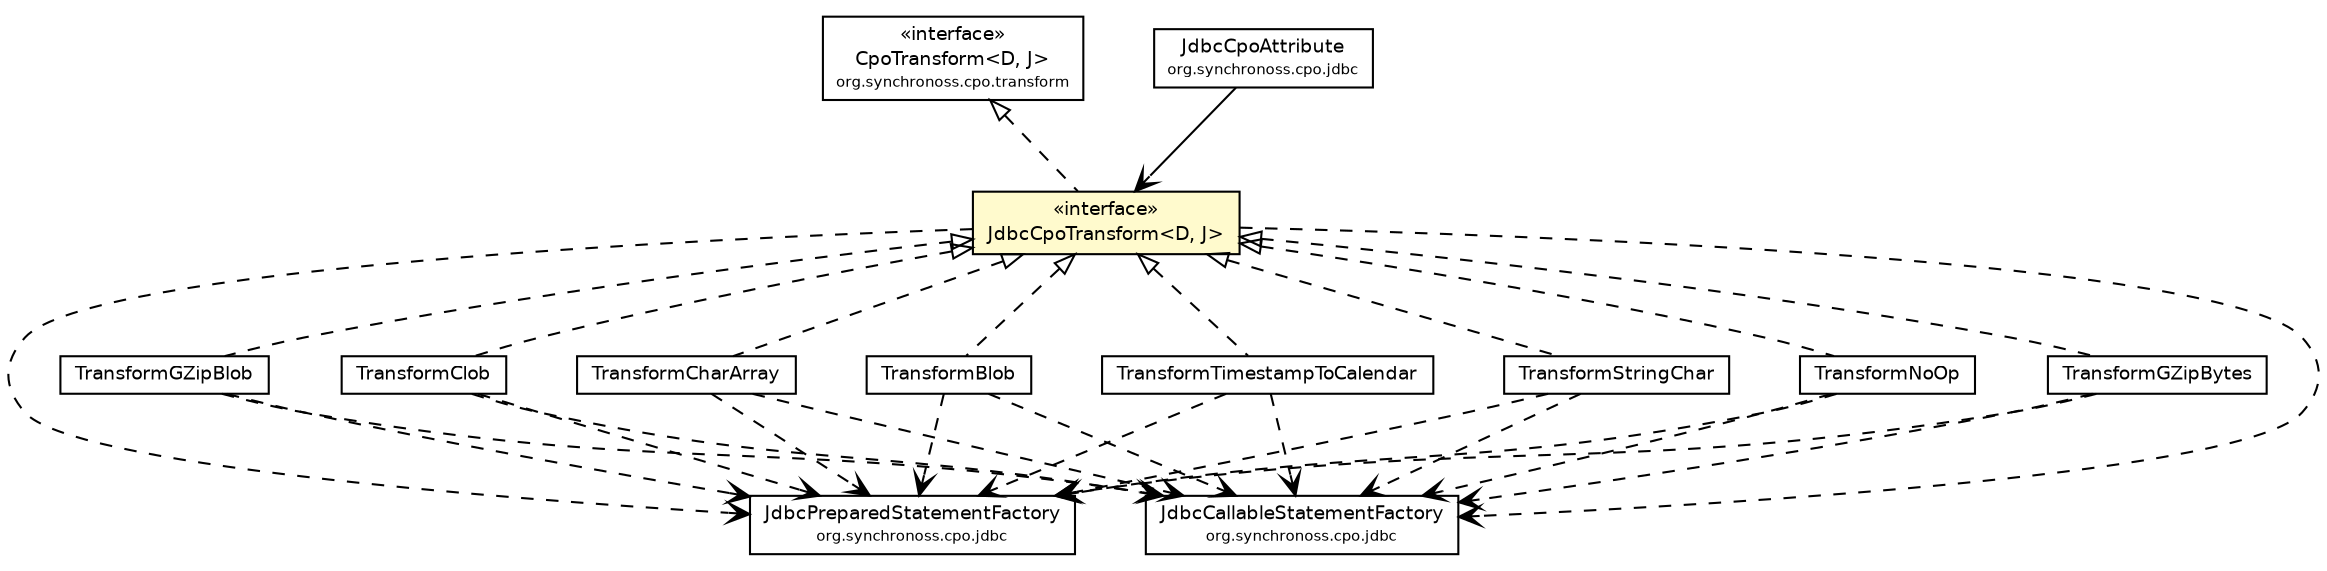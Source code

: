 #!/usr/local/bin/dot
#
# Class diagram 
# Generated by UmlGraph version 4.6 (http://www.spinellis.gr/sw/umlgraph)
#

digraph G {
	edge [fontname="Helvetica",fontsize=10,labelfontname="Helvetica",labelfontsize=10];
	node [fontname="Helvetica",fontsize=10,shape=plaintext];
	// org.synchronoss.cpo.transform.CpoTransform<D, J>
	c40485 [label=<<table border="0" cellborder="1" cellspacing="0" cellpadding="2" port="p" href="../CpoTransform.html">
		<tr><td><table border="0" cellspacing="0" cellpadding="1">
			<tr><td> &laquo;interface&raquo; </td></tr>
			<tr><td> CpoTransform&lt;D, J&gt; </td></tr>
			<tr><td><font point-size="7.0"> org.synchronoss.cpo.transform </font></td></tr>
		</table></td></tr>
		</table>>, fontname="Helvetica", fontcolor="black", fontsize=9.0];
	// org.synchronoss.cpo.jdbc.JdbcPreparedStatementFactory
	c40539 [label=<<table border="0" cellborder="1" cellspacing="0" cellpadding="2" port="p" href="../../jdbc/JdbcPreparedStatementFactory.html">
		<tr><td><table border="0" cellspacing="0" cellpadding="1">
			<tr><td> JdbcPreparedStatementFactory </td></tr>
			<tr><td><font point-size="7.0"> org.synchronoss.cpo.jdbc </font></td></tr>
		</table></td></tr>
		</table>>, fontname="Helvetica", fontcolor="black", fontsize=9.0];
	// org.synchronoss.cpo.jdbc.JdbcCpoAttribute
	c40543 [label=<<table border="0" cellborder="1" cellspacing="0" cellpadding="2" port="p" href="../../jdbc/JdbcCpoAttribute.html">
		<tr><td><table border="0" cellspacing="0" cellpadding="1">
			<tr><td> JdbcCpoAttribute </td></tr>
			<tr><td><font point-size="7.0"> org.synchronoss.cpo.jdbc </font></td></tr>
		</table></td></tr>
		</table>>, fontname="Helvetica", fontcolor="black", fontsize=9.0];
	// org.synchronoss.cpo.jdbc.JdbcCallableStatementFactory
	c40546 [label=<<table border="0" cellborder="1" cellspacing="0" cellpadding="2" port="p" href="../../jdbc/JdbcCallableStatementFactory.html">
		<tr><td><table border="0" cellspacing="0" cellpadding="1">
			<tr><td> JdbcCallableStatementFactory </td></tr>
			<tr><td><font point-size="7.0"> org.synchronoss.cpo.jdbc </font></td></tr>
		</table></td></tr>
		</table>>, fontname="Helvetica", fontcolor="black", fontsize=9.0];
	// org.synchronoss.cpo.transform.jdbc.TransformTimestampToCalendar
	c40558 [label=<<table border="0" cellborder="1" cellspacing="0" cellpadding="2" port="p" href="./TransformTimestampToCalendar.html">
		<tr><td><table border="0" cellspacing="0" cellpadding="1">
			<tr><td> TransformTimestampToCalendar </td></tr>
		</table></td></tr>
		</table>>, fontname="Helvetica", fontcolor="black", fontsize=9.0];
	// org.synchronoss.cpo.transform.jdbc.TransformStringChar
	c40559 [label=<<table border="0" cellborder="1" cellspacing="0" cellpadding="2" port="p" href="./TransformStringChar.html">
		<tr><td><table border="0" cellspacing="0" cellpadding="1">
			<tr><td> TransformStringChar </td></tr>
		</table></td></tr>
		</table>>, fontname="Helvetica", fontcolor="black", fontsize=9.0];
	// org.synchronoss.cpo.transform.jdbc.TransformNoOp
	c40560 [label=<<table border="0" cellborder="1" cellspacing="0" cellpadding="2" port="p" href="./TransformNoOp.html">
		<tr><td><table border="0" cellspacing="0" cellpadding="1">
			<tr><td> TransformNoOp </td></tr>
		</table></td></tr>
		</table>>, fontname="Helvetica", fontcolor="black", fontsize=9.0];
	// org.synchronoss.cpo.transform.jdbc.TransformGZipBytes
	c40561 [label=<<table border="0" cellborder="1" cellspacing="0" cellpadding="2" port="p" href="./TransformGZipBytes.html">
		<tr><td><table border="0" cellspacing="0" cellpadding="1">
			<tr><td> TransformGZipBytes </td></tr>
		</table></td></tr>
		</table>>, fontname="Helvetica", fontcolor="black", fontsize=9.0];
	// org.synchronoss.cpo.transform.jdbc.TransformGZipBlob
	c40562 [label=<<table border="0" cellborder="1" cellspacing="0" cellpadding="2" port="p" href="./TransformGZipBlob.html">
		<tr><td><table border="0" cellspacing="0" cellpadding="1">
			<tr><td> TransformGZipBlob </td></tr>
		</table></td></tr>
		</table>>, fontname="Helvetica", fontcolor="black", fontsize=9.0];
	// org.synchronoss.cpo.transform.jdbc.TransformClob
	c40563 [label=<<table border="0" cellborder="1" cellspacing="0" cellpadding="2" port="p" href="./TransformClob.html">
		<tr><td><table border="0" cellspacing="0" cellpadding="1">
			<tr><td> TransformClob </td></tr>
		</table></td></tr>
		</table>>, fontname="Helvetica", fontcolor="black", fontsize=9.0];
	// org.synchronoss.cpo.transform.jdbc.TransformCharArray
	c40564 [label=<<table border="0" cellborder="1" cellspacing="0" cellpadding="2" port="p" href="./TransformCharArray.html">
		<tr><td><table border="0" cellspacing="0" cellpadding="1">
			<tr><td> TransformCharArray </td></tr>
		</table></td></tr>
		</table>>, fontname="Helvetica", fontcolor="black", fontsize=9.0];
	// org.synchronoss.cpo.transform.jdbc.TransformBlob
	c40565 [label=<<table border="0" cellborder="1" cellspacing="0" cellpadding="2" port="p" href="./TransformBlob.html">
		<tr><td><table border="0" cellspacing="0" cellpadding="1">
			<tr><td> TransformBlob </td></tr>
		</table></td></tr>
		</table>>, fontname="Helvetica", fontcolor="black", fontsize=9.0];
	// org.synchronoss.cpo.transform.jdbc.JdbcCpoTransform<D, J>
	c40568 [label=<<table border="0" cellborder="1" cellspacing="0" cellpadding="2" port="p" bgcolor="lemonChiffon" href="./JdbcCpoTransform.html">
		<tr><td><table border="0" cellspacing="0" cellpadding="1">
			<tr><td> &laquo;interface&raquo; </td></tr>
			<tr><td> JdbcCpoTransform&lt;D, J&gt; </td></tr>
		</table></td></tr>
		</table>>, fontname="Helvetica", fontcolor="black", fontsize=9.0];
	//org.synchronoss.cpo.transform.jdbc.TransformTimestampToCalendar implements org.synchronoss.cpo.transform.jdbc.JdbcCpoTransform<D, J>
	c40568:p -> c40558:p [dir=back,arrowtail=empty,style=dashed];
	//org.synchronoss.cpo.transform.jdbc.TransformStringChar implements org.synchronoss.cpo.transform.jdbc.JdbcCpoTransform<D, J>
	c40568:p -> c40559:p [dir=back,arrowtail=empty,style=dashed];
	//org.synchronoss.cpo.transform.jdbc.TransformNoOp implements org.synchronoss.cpo.transform.jdbc.JdbcCpoTransform<D, J>
	c40568:p -> c40560:p [dir=back,arrowtail=empty,style=dashed];
	//org.synchronoss.cpo.transform.jdbc.TransformGZipBytes implements org.synchronoss.cpo.transform.jdbc.JdbcCpoTransform<D, J>
	c40568:p -> c40561:p [dir=back,arrowtail=empty,style=dashed];
	//org.synchronoss.cpo.transform.jdbc.TransformGZipBlob implements org.synchronoss.cpo.transform.jdbc.JdbcCpoTransform<D, J>
	c40568:p -> c40562:p [dir=back,arrowtail=empty,style=dashed];
	//org.synchronoss.cpo.transform.jdbc.TransformClob implements org.synchronoss.cpo.transform.jdbc.JdbcCpoTransform<D, J>
	c40568:p -> c40563:p [dir=back,arrowtail=empty,style=dashed];
	//org.synchronoss.cpo.transform.jdbc.TransformCharArray implements org.synchronoss.cpo.transform.jdbc.JdbcCpoTransform<D, J>
	c40568:p -> c40564:p [dir=back,arrowtail=empty,style=dashed];
	//org.synchronoss.cpo.transform.jdbc.TransformBlob implements org.synchronoss.cpo.transform.jdbc.JdbcCpoTransform<D, J>
	c40568:p -> c40565:p [dir=back,arrowtail=empty,style=dashed];
	//org.synchronoss.cpo.transform.jdbc.JdbcCpoTransform<D, J> implements org.synchronoss.cpo.transform.CpoTransform<D, J>
	c40485:p -> c40568:p [dir=back,arrowtail=empty,style=dashed];
	// org.synchronoss.cpo.jdbc.JdbcCpoAttribute NAVASSOC org.synchronoss.cpo.transform.jdbc.JdbcCpoTransform<D, J>
	c40543:p -> c40568:p [taillabel="", label="", headlabel="", fontname="Helvetica", fontcolor="black", fontsize=10.0, color="black", arrowhead=open];
	// org.synchronoss.cpo.transform.jdbc.TransformTimestampToCalendar DEPEND org.synchronoss.cpo.jdbc.JdbcCallableStatementFactory
	c40558:p -> c40546:p [taillabel="", label="", headlabel="", fontname="Helvetica", fontcolor="black", fontsize=10.0, color="black", arrowhead=open, style=dashed];
	// org.synchronoss.cpo.transform.jdbc.TransformTimestampToCalendar DEPEND org.synchronoss.cpo.jdbc.JdbcPreparedStatementFactory
	c40558:p -> c40539:p [taillabel="", label="", headlabel="", fontname="Helvetica", fontcolor="black", fontsize=10.0, color="black", arrowhead=open, style=dashed];
	// org.synchronoss.cpo.transform.jdbc.TransformStringChar DEPEND org.synchronoss.cpo.jdbc.JdbcCallableStatementFactory
	c40559:p -> c40546:p [taillabel="", label="", headlabel="", fontname="Helvetica", fontcolor="black", fontsize=10.0, color="black", arrowhead=open, style=dashed];
	// org.synchronoss.cpo.transform.jdbc.TransformStringChar DEPEND org.synchronoss.cpo.jdbc.JdbcPreparedStatementFactory
	c40559:p -> c40539:p [taillabel="", label="", headlabel="", fontname="Helvetica", fontcolor="black", fontsize=10.0, color="black", arrowhead=open, style=dashed];
	// org.synchronoss.cpo.transform.jdbc.TransformNoOp DEPEND org.synchronoss.cpo.jdbc.JdbcCallableStatementFactory
	c40560:p -> c40546:p [taillabel="", label="", headlabel="", fontname="Helvetica", fontcolor="black", fontsize=10.0, color="black", arrowhead=open, style=dashed];
	// org.synchronoss.cpo.transform.jdbc.TransformNoOp DEPEND org.synchronoss.cpo.jdbc.JdbcPreparedStatementFactory
	c40560:p -> c40539:p [taillabel="", label="", headlabel="", fontname="Helvetica", fontcolor="black", fontsize=10.0, color="black", arrowhead=open, style=dashed];
	// org.synchronoss.cpo.transform.jdbc.TransformGZipBytes DEPEND org.synchronoss.cpo.jdbc.JdbcCallableStatementFactory
	c40561:p -> c40546:p [taillabel="", label="", headlabel="", fontname="Helvetica", fontcolor="black", fontsize=10.0, color="black", arrowhead=open, style=dashed];
	// org.synchronoss.cpo.transform.jdbc.TransformGZipBytes DEPEND org.synchronoss.cpo.jdbc.JdbcPreparedStatementFactory
	c40561:p -> c40539:p [taillabel="", label="", headlabel="", fontname="Helvetica", fontcolor="black", fontsize=10.0, color="black", arrowhead=open, style=dashed];
	// org.synchronoss.cpo.transform.jdbc.TransformGZipBlob DEPEND org.synchronoss.cpo.jdbc.JdbcCallableStatementFactory
	c40562:p -> c40546:p [taillabel="", label="", headlabel="", fontname="Helvetica", fontcolor="black", fontsize=10.0, color="black", arrowhead=open, style=dashed];
	// org.synchronoss.cpo.transform.jdbc.TransformGZipBlob DEPEND org.synchronoss.cpo.jdbc.JdbcPreparedStatementFactory
	c40562:p -> c40539:p [taillabel="", label="", headlabel="", fontname="Helvetica", fontcolor="black", fontsize=10.0, color="black", arrowhead=open, style=dashed];
	// org.synchronoss.cpo.transform.jdbc.TransformClob DEPEND org.synchronoss.cpo.jdbc.JdbcCallableStatementFactory
	c40563:p -> c40546:p [taillabel="", label="", headlabel="", fontname="Helvetica", fontcolor="black", fontsize=10.0, color="black", arrowhead=open, style=dashed];
	// org.synchronoss.cpo.transform.jdbc.TransformClob DEPEND org.synchronoss.cpo.jdbc.JdbcPreparedStatementFactory
	c40563:p -> c40539:p [taillabel="", label="", headlabel="", fontname="Helvetica", fontcolor="black", fontsize=10.0, color="black", arrowhead=open, style=dashed];
	// org.synchronoss.cpo.transform.jdbc.TransformCharArray DEPEND org.synchronoss.cpo.jdbc.JdbcCallableStatementFactory
	c40564:p -> c40546:p [taillabel="", label="", headlabel="", fontname="Helvetica", fontcolor="black", fontsize=10.0, color="black", arrowhead=open, style=dashed];
	// org.synchronoss.cpo.transform.jdbc.TransformCharArray DEPEND org.synchronoss.cpo.jdbc.JdbcPreparedStatementFactory
	c40564:p -> c40539:p [taillabel="", label="", headlabel="", fontname="Helvetica", fontcolor="black", fontsize=10.0, color="black", arrowhead=open, style=dashed];
	// org.synchronoss.cpo.transform.jdbc.TransformBlob DEPEND org.synchronoss.cpo.jdbc.JdbcCallableStatementFactory
	c40565:p -> c40546:p [taillabel="", label="", headlabel="", fontname="Helvetica", fontcolor="black", fontsize=10.0, color="black", arrowhead=open, style=dashed];
	// org.synchronoss.cpo.transform.jdbc.TransformBlob DEPEND org.synchronoss.cpo.jdbc.JdbcPreparedStatementFactory
	c40565:p -> c40539:p [taillabel="", label="", headlabel="", fontname="Helvetica", fontcolor="black", fontsize=10.0, color="black", arrowhead=open, style=dashed];
	// org.synchronoss.cpo.transform.jdbc.JdbcCpoTransform<D, J> DEPEND org.synchronoss.cpo.jdbc.JdbcCallableStatementFactory
	c40568:p -> c40546:p [taillabel="", label="", headlabel="", fontname="Helvetica", fontcolor="black", fontsize=10.0, color="black", arrowhead=open, style=dashed];
	// org.synchronoss.cpo.transform.jdbc.JdbcCpoTransform<D, J> DEPEND org.synchronoss.cpo.jdbc.JdbcPreparedStatementFactory
	c40568:p -> c40539:p [taillabel="", label="", headlabel="", fontname="Helvetica", fontcolor="black", fontsize=10.0, color="black", arrowhead=open, style=dashed];
}

